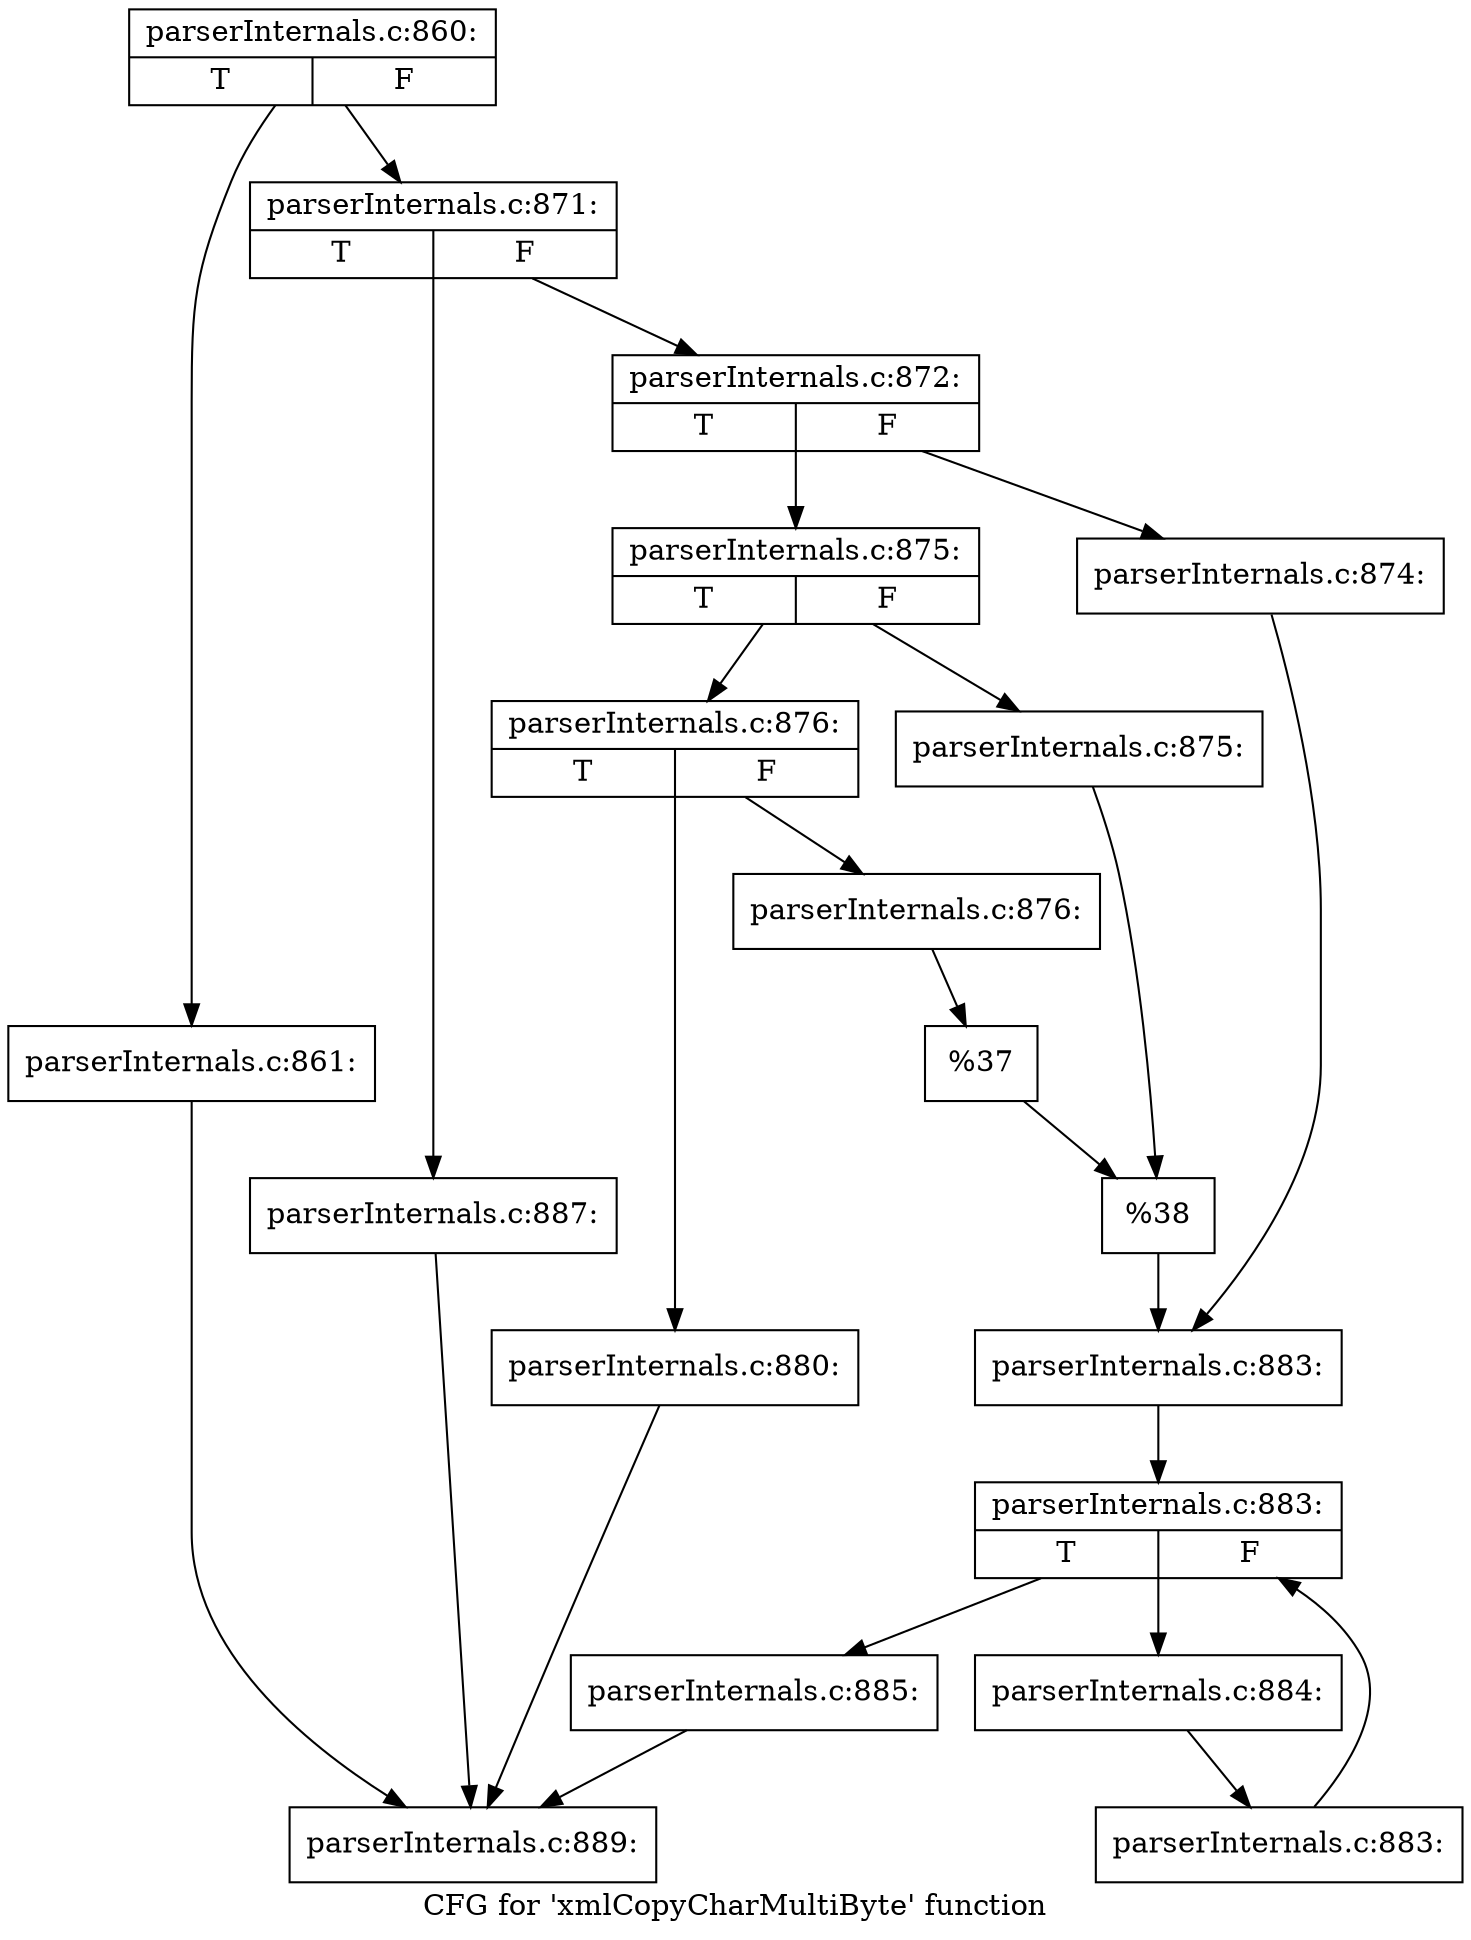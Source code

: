 digraph "CFG for 'xmlCopyCharMultiByte' function" {
	label="CFG for 'xmlCopyCharMultiByte' function";

	Node0x4ee6640 [shape=record,label="{parserInternals.c:860:|{<s0>T|<s1>F}}"];
	Node0x4ee6640 -> Node0x4ee3e00;
	Node0x4ee6640 -> Node0x4ee3e50;
	Node0x4ee3e00 [shape=record,label="{parserInternals.c:861:}"];
	Node0x4ee3e00 -> Node0x4ee6970;
	Node0x4ee3e50 [shape=record,label="{parserInternals.c:871:|{<s0>T|<s1>F}}"];
	Node0x4ee3e50 -> Node0x4ef2250;
	Node0x4ee3e50 -> Node0x4ef22a0;
	Node0x4ef2250 [shape=record,label="{parserInternals.c:872:|{<s0>T|<s1>F}}"];
	Node0x4ef2250 -> Node0x4ef2cb0;
	Node0x4ef2250 -> Node0x4ef2d50;
	Node0x4ef2cb0 [shape=record,label="{parserInternals.c:874:}"];
	Node0x4ef2cb0 -> Node0x4ef2d00;
	Node0x4ef2d50 [shape=record,label="{parserInternals.c:875:|{<s0>T|<s1>F}}"];
	Node0x4ef2d50 -> Node0x4ef3810;
	Node0x4ef2d50 -> Node0x4ef38b0;
	Node0x4ef3810 [shape=record,label="{parserInternals.c:875:}"];
	Node0x4ef3810 -> Node0x4ef3860;
	Node0x4ef38b0 [shape=record,label="{parserInternals.c:876:|{<s0>T|<s1>F}}"];
	Node0x4ef38b0 -> Node0x4ef4370;
	Node0x4ef38b0 -> Node0x4ef4410;
	Node0x4ef4370 [shape=record,label="{parserInternals.c:876:}"];
	Node0x4ef4370 -> Node0x4ef43c0;
	Node0x4ef4410 [shape=record,label="{parserInternals.c:880:}"];
	Node0x4ef4410 -> Node0x4ee6970;
	Node0x4ef43c0 [shape=record,label="{%37}"];
	Node0x4ef43c0 -> Node0x4ef3860;
	Node0x4ef3860 [shape=record,label="{%38}"];
	Node0x4ef3860 -> Node0x4ef2d00;
	Node0x4ef2d00 [shape=record,label="{parserInternals.c:883:}"];
	Node0x4ef2d00 -> Node0x4ef5640;
	Node0x4ef5640 [shape=record,label="{parserInternals.c:883:|{<s0>T|<s1>F}}"];
	Node0x4ef5640 -> Node0x4ef5920;
	Node0x4ef5640 -> Node0x4ef55b0;
	Node0x4ef5920 [shape=record,label="{parserInternals.c:884:}"];
	Node0x4ef5920 -> Node0x4ef5890;
	Node0x4ef5890 [shape=record,label="{parserInternals.c:883:}"];
	Node0x4ef5890 -> Node0x4ef5640;
	Node0x4ef55b0 [shape=record,label="{parserInternals.c:885:}"];
	Node0x4ef55b0 -> Node0x4ee6970;
	Node0x4ef22a0 [shape=record,label="{parserInternals.c:887:}"];
	Node0x4ef22a0 -> Node0x4ee6970;
	Node0x4ee6970 [shape=record,label="{parserInternals.c:889:}"];
}

